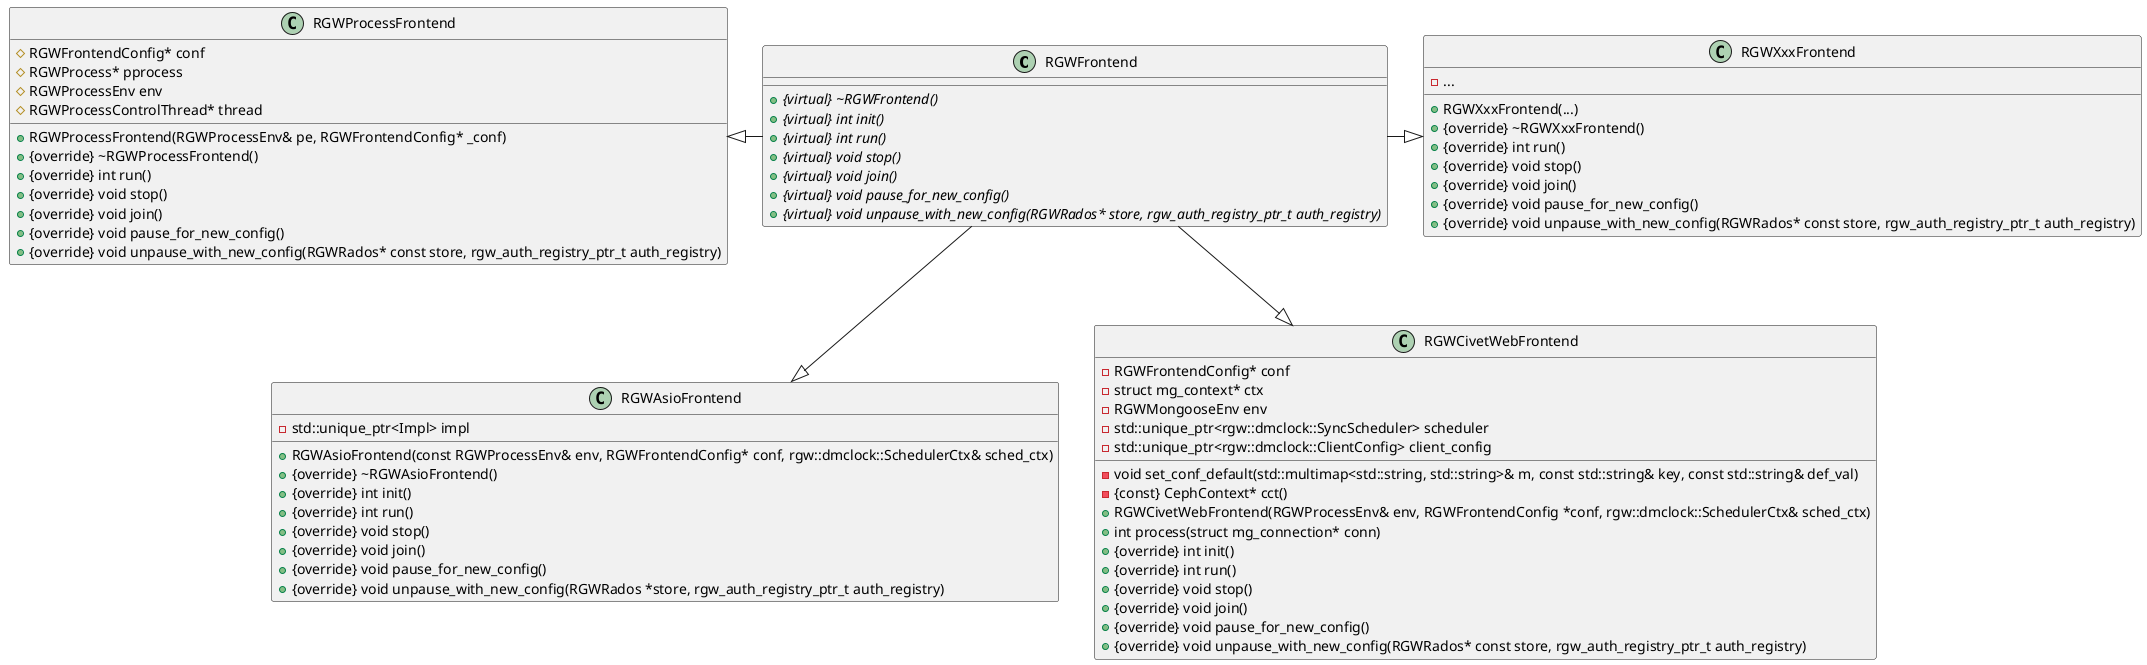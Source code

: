 @startuml
class RGWFrontend {
 + {abstract} {virtual} ~RGWFrontend()
 + {abstract} {virtual} int init()
 + {abstract} {virtual} int run()
 + {abstract} {virtual} void stop()
 + {abstract} {virtual} void join()
 + {abstract} {virtual} void pause_for_new_config()
 + {abstract} {virtual} void unpause_with_new_config(RGWRados* store, rgw_auth_registry_ptr_t auth_registry)
}

class RGWAsioFrontend {
 - std::unique_ptr<Impl> impl
 + RGWAsioFrontend(const RGWProcessEnv& env, RGWFrontendConfig* conf, rgw::dmclock::SchedulerCtx& sched_ctx)
 + {override} ~RGWAsioFrontend()
 + {override} int init()
 + {override} int run()
 + {override} void stop()
 + {override} void join()
 + {override} void pause_for_new_config()
 + {override} void unpause_with_new_config(RGWRados *store, rgw_auth_registry_ptr_t auth_registry)
}
RGWAsioFrontend <|-up- RGWFrontend

class RGWCivetWebFrontend {
 - RGWFrontendConfig* conf
 - struct mg_context* ctx
 - RGWMongooseEnv env
 - std::unique_ptr<rgw::dmclock::SyncScheduler> scheduler
 - std::unique_ptr<rgw::dmclock::ClientConfig> client_config
 - void set_conf_default(std::multimap<std::string, std::string>& m, const std::string& key, const std::string& def_val)
 - {const} CephContext* cct()
 + RGWCivetWebFrontend(RGWProcessEnv& env, RGWFrontendConfig *conf, rgw::dmclock::SchedulerCtx& sched_ctx)
 + int process(struct mg_connection* conn)
 + {override} int init()
 + {override} int run()
 + {override} void stop()
 + {override} void join()
 + {override} void pause_for_new_config()
 + {override} void unpause_with_new_config(RGWRados* const store, rgw_auth_registry_ptr_t auth_registry)
}
RGWCivetWebFrontend <|-up- RGWFrontend

class RGWProcessFrontend{
 # RGWFrontendConfig* conf
 # RGWProcess* pprocess
 # RGWProcessEnv env
 # RGWProcessControlThread* thread
 + RGWProcessFrontend(RGWProcessEnv& pe, RGWFrontendConfig* _conf)
 + {override} ~RGWProcessFrontend()
 + {override} int run()
 + {override} void stop()
 + {override} void join()
 + {override} void pause_for_new_config()
 + {override} void unpause_with_new_config(RGWRados* const store, rgw_auth_registry_ptr_t auth_registry)
}
RGWProcessFrontend <|-right- RGWFrontend

class RGWXxxFrontend{
 - ...
 + RGWXxxFrontend(...)
 + {override} ~RGWXxxFrontend()
 + {override} int run()
 + {override} void stop()
 + {override} void join()
 + {override} void pause_for_new_config()
 + {override} void unpause_with_new_config(RGWRados* const store, rgw_auth_registry_ptr_t auth_registry)
}
RGWXxxFrontend <|-left- RGWFrontend
@enduml
